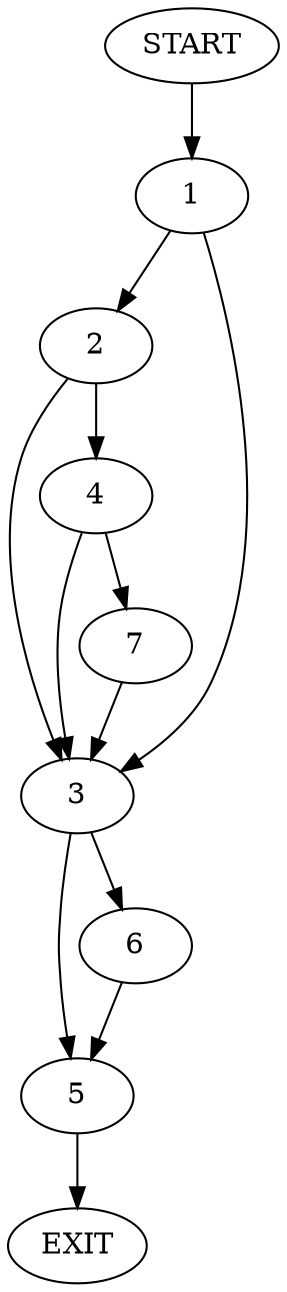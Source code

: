digraph {
0 [label="START"]
8 [label="EXIT"]
0 -> 1
1 -> 2
1 -> 3
2 -> 4
2 -> 3
3 -> 5
3 -> 6
4 -> 7
4 -> 3
7 -> 3
5 -> 8
6 -> 5
}
